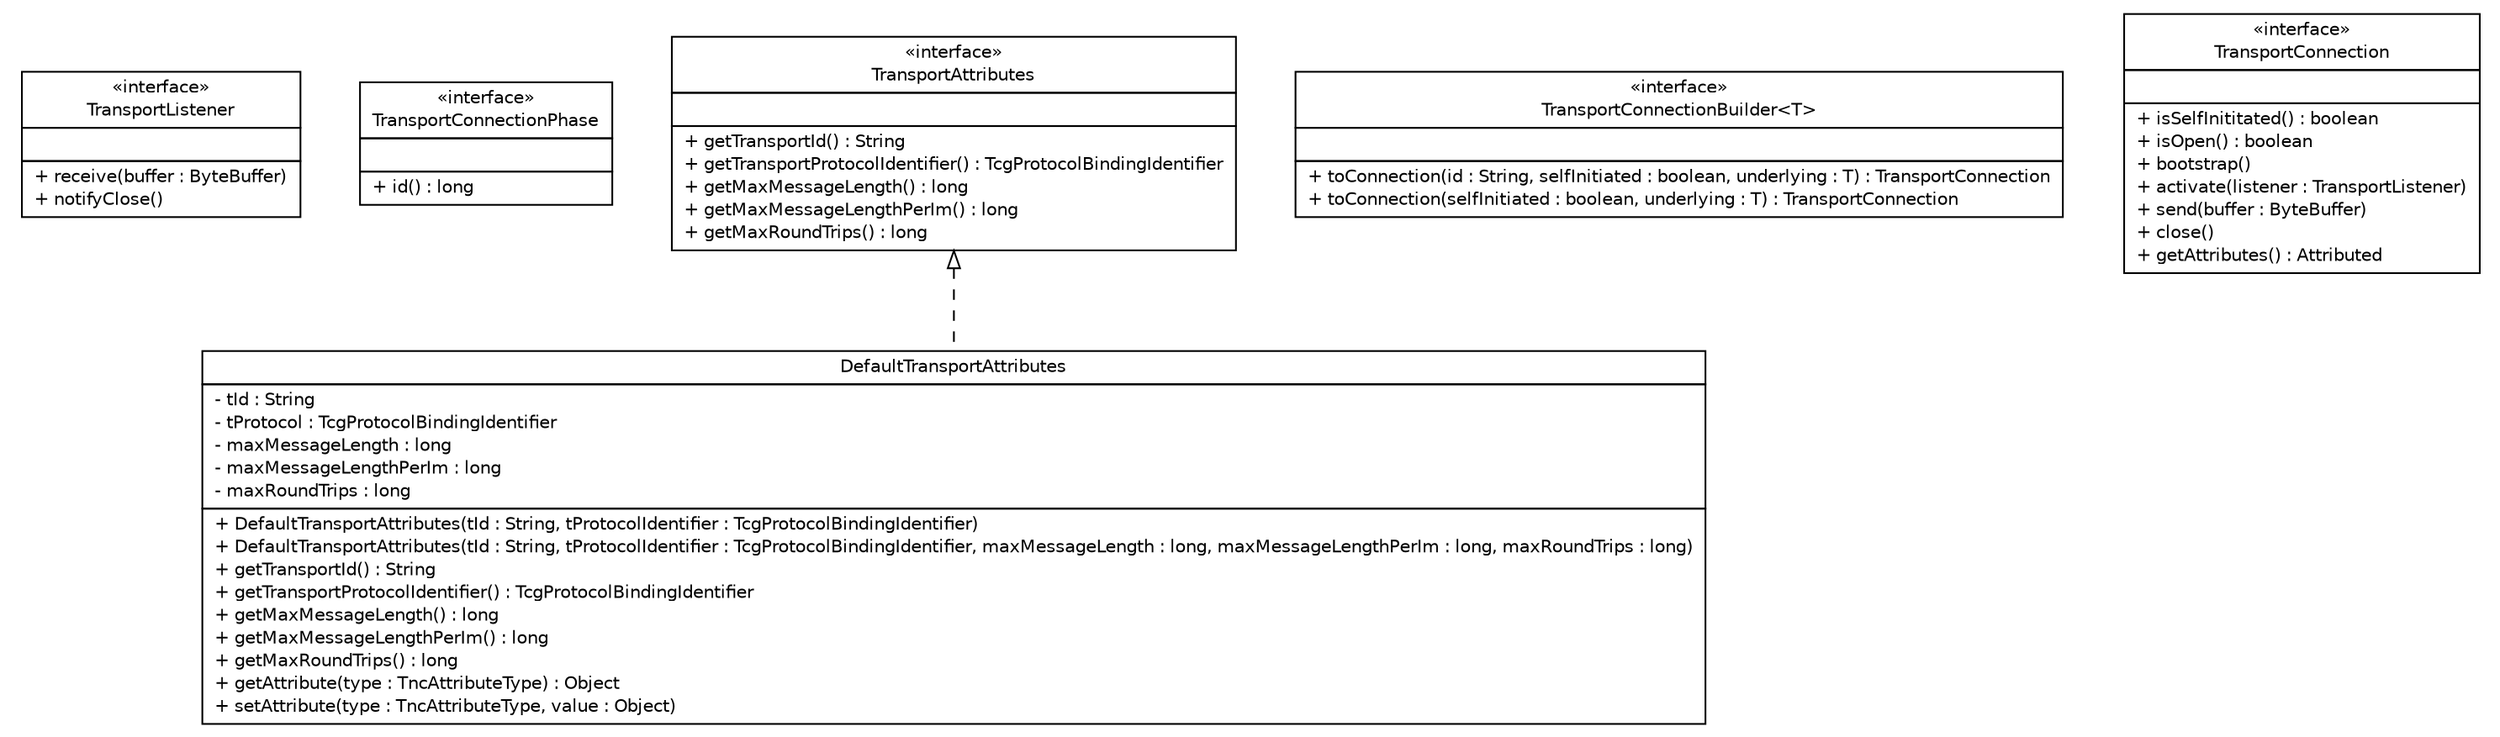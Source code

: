 #!/usr/local/bin/dot
#
# Class diagram 
# Generated by UMLGraph version R5_6 (http://www.umlgraph.org/)
#

digraph G {
	edge [fontname="Helvetica",fontsize=10,labelfontname="Helvetica",labelfontsize=10];
	node [fontname="Helvetica",fontsize=10,shape=plaintext];
	nodesep=0.25;
	ranksep=0.5;
	// de.hsbremen.tc.tnc.transport.TransportListener
	c0 [label=<<table title="de.hsbremen.tc.tnc.transport.TransportListener" border="0" cellborder="1" cellspacing="0" cellpadding="2" port="p" href="./TransportListener.html">
		<tr><td><table border="0" cellspacing="0" cellpadding="1">
<tr><td align="center" balign="center"> &#171;interface&#187; </td></tr>
<tr><td align="center" balign="center"> TransportListener </td></tr>
		</table></td></tr>
		<tr><td><table border="0" cellspacing="0" cellpadding="1">
<tr><td align="left" balign="left">  </td></tr>
		</table></td></tr>
		<tr><td><table border="0" cellspacing="0" cellpadding="1">
<tr><td align="left" balign="left"> + receive(buffer : ByteBuffer) </td></tr>
<tr><td align="left" balign="left"> + notifyClose() </td></tr>
		</table></td></tr>
		</table>>, URL="./TransportListener.html", fontname="Helvetica", fontcolor="black", fontsize=10.0];
	// de.hsbremen.tc.tnc.transport.TransportConnectionPhase
	c1 [label=<<table title="de.hsbremen.tc.tnc.transport.TransportConnectionPhase" border="0" cellborder="1" cellspacing="0" cellpadding="2" port="p" href="./TransportConnectionPhase.html">
		<tr><td><table border="0" cellspacing="0" cellpadding="1">
<tr><td align="center" balign="center"> &#171;interface&#187; </td></tr>
<tr><td align="center" balign="center"> TransportConnectionPhase </td></tr>
		</table></td></tr>
		<tr><td><table border="0" cellspacing="0" cellpadding="1">
<tr><td align="left" balign="left">  </td></tr>
		</table></td></tr>
		<tr><td><table border="0" cellspacing="0" cellpadding="1">
<tr><td align="left" balign="left"> + id() : long </td></tr>
		</table></td></tr>
		</table>>, URL="./TransportConnectionPhase.html", fontname="Helvetica", fontcolor="black", fontsize=10.0];
	// de.hsbremen.tc.tnc.transport.DefaultTransportAttributes
	c2 [label=<<table title="de.hsbremen.tc.tnc.transport.DefaultTransportAttributes" border="0" cellborder="1" cellspacing="0" cellpadding="2" port="p" href="./DefaultTransportAttributes.html">
		<tr><td><table border="0" cellspacing="0" cellpadding="1">
<tr><td align="center" balign="center"> DefaultTransportAttributes </td></tr>
		</table></td></tr>
		<tr><td><table border="0" cellspacing="0" cellpadding="1">
<tr><td align="left" balign="left"> - tId : String </td></tr>
<tr><td align="left" balign="left"> - tProtocol : TcgProtocolBindingIdentifier </td></tr>
<tr><td align="left" balign="left"> - maxMessageLength : long </td></tr>
<tr><td align="left" balign="left"> - maxMessageLengthPerIm : long </td></tr>
<tr><td align="left" balign="left"> - maxRoundTrips : long </td></tr>
		</table></td></tr>
		<tr><td><table border="0" cellspacing="0" cellpadding="1">
<tr><td align="left" balign="left"> + DefaultTransportAttributes(tId : String, tProtocolIdentifier : TcgProtocolBindingIdentifier) </td></tr>
<tr><td align="left" balign="left"> + DefaultTransportAttributes(tId : String, tProtocolIdentifier : TcgProtocolBindingIdentifier, maxMessageLength : long, maxMessageLengthPerIm : long, maxRoundTrips : long) </td></tr>
<tr><td align="left" balign="left"> + getTransportId() : String </td></tr>
<tr><td align="left" balign="left"> + getTransportProtocolIdentifier() : TcgProtocolBindingIdentifier </td></tr>
<tr><td align="left" balign="left"> + getMaxMessageLength() : long </td></tr>
<tr><td align="left" balign="left"> + getMaxMessageLengthPerIm() : long </td></tr>
<tr><td align="left" balign="left"> + getMaxRoundTrips() : long </td></tr>
<tr><td align="left" balign="left"> + getAttribute(type : TncAttributeType) : Object </td></tr>
<tr><td align="left" balign="left"> + setAttribute(type : TncAttributeType, value : Object) </td></tr>
		</table></td></tr>
		</table>>, URL="./DefaultTransportAttributes.html", fontname="Helvetica", fontcolor="black", fontsize=10.0];
	// de.hsbremen.tc.tnc.transport.TransportAttributes
	c3 [label=<<table title="de.hsbremen.tc.tnc.transport.TransportAttributes" border="0" cellborder="1" cellspacing="0" cellpadding="2" port="p" href="./TransportAttributes.html">
		<tr><td><table border="0" cellspacing="0" cellpadding="1">
<tr><td align="center" balign="center"> &#171;interface&#187; </td></tr>
<tr><td align="center" balign="center"> TransportAttributes </td></tr>
		</table></td></tr>
		<tr><td><table border="0" cellspacing="0" cellpadding="1">
<tr><td align="left" balign="left">  </td></tr>
		</table></td></tr>
		<tr><td><table border="0" cellspacing="0" cellpadding="1">
<tr><td align="left" balign="left"> + getTransportId() : String </td></tr>
<tr><td align="left" balign="left"> + getTransportProtocolIdentifier() : TcgProtocolBindingIdentifier </td></tr>
<tr><td align="left" balign="left"> + getMaxMessageLength() : long </td></tr>
<tr><td align="left" balign="left"> + getMaxMessageLengthPerIm() : long </td></tr>
<tr><td align="left" balign="left"> + getMaxRoundTrips() : long </td></tr>
		</table></td></tr>
		</table>>, URL="./TransportAttributes.html", fontname="Helvetica", fontcolor="black", fontsize=10.0];
	// de.hsbremen.tc.tnc.transport.TransportConnectionBuilder<T>
	c4 [label=<<table title="de.hsbremen.tc.tnc.transport.TransportConnectionBuilder" border="0" cellborder="1" cellspacing="0" cellpadding="2" port="p" href="./TransportConnectionBuilder.html">
		<tr><td><table border="0" cellspacing="0" cellpadding="1">
<tr><td align="center" balign="center"> &#171;interface&#187; </td></tr>
<tr><td align="center" balign="center"> TransportConnectionBuilder&lt;T&gt; </td></tr>
		</table></td></tr>
		<tr><td><table border="0" cellspacing="0" cellpadding="1">
<tr><td align="left" balign="left">  </td></tr>
		</table></td></tr>
		<tr><td><table border="0" cellspacing="0" cellpadding="1">
<tr><td align="left" balign="left"> + toConnection(id : String, selfInitiated : boolean, underlying : T) : TransportConnection </td></tr>
<tr><td align="left" balign="left"> + toConnection(selfInitiated : boolean, underlying : T) : TransportConnection </td></tr>
		</table></td></tr>
		</table>>, URL="./TransportConnectionBuilder.html", fontname="Helvetica", fontcolor="black", fontsize=10.0];
	// de.hsbremen.tc.tnc.transport.TransportConnection
	c5 [label=<<table title="de.hsbremen.tc.tnc.transport.TransportConnection" border="0" cellborder="1" cellspacing="0" cellpadding="2" port="p" href="./TransportConnection.html">
		<tr><td><table border="0" cellspacing="0" cellpadding="1">
<tr><td align="center" balign="center"> &#171;interface&#187; </td></tr>
<tr><td align="center" balign="center"> TransportConnection </td></tr>
		</table></td></tr>
		<tr><td><table border="0" cellspacing="0" cellpadding="1">
<tr><td align="left" balign="left">  </td></tr>
		</table></td></tr>
		<tr><td><table border="0" cellspacing="0" cellpadding="1">
<tr><td align="left" balign="left"> + isSelfInititated() : boolean </td></tr>
<tr><td align="left" balign="left"> + isOpen() : boolean </td></tr>
<tr><td align="left" balign="left"> + bootstrap() </td></tr>
<tr><td align="left" balign="left"> + activate(listener : TransportListener) </td></tr>
<tr><td align="left" balign="left"> + send(buffer : ByteBuffer) </td></tr>
<tr><td align="left" balign="left"> + close() </td></tr>
<tr><td align="left" balign="left"> + getAttributes() : Attributed </td></tr>
		</table></td></tr>
		</table>>, URL="./TransportConnection.html", fontname="Helvetica", fontcolor="black", fontsize=10.0];
	//de.hsbremen.tc.tnc.transport.DefaultTransportAttributes implements de.hsbremen.tc.tnc.transport.TransportAttributes
	c3:p -> c2:p [dir=back,arrowtail=empty,style=dashed];
}

